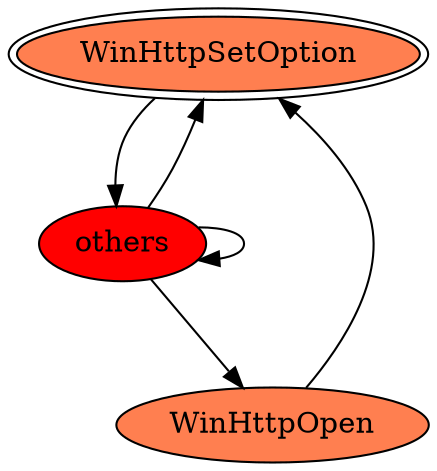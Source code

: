 digraph "./REPORTS/6755/API_PER_CATEGORY/InternetOpenUrl.exe_4564_Network Management_API_per_Category_Transition_Matrix" {
	WinHttpSetOption [label=WinHttpSetOption fillcolor=coral peripheries=2 style=filled]
	others [label=others fillcolor=red style=filled]
	WinHttpSetOption -> others [label=1.0 fontcolor=white]
	others -> WinHttpSetOption [label=0.0012 fontcolor=white]
	others -> others [label=0.9977 fontcolor=white]
	WinHttpOpen [label=WinHttpOpen fillcolor=coral style=filled]
	others -> WinHttpOpen [label=0.0012 fontcolor=white]
	WinHttpOpen -> WinHttpSetOption [label=1.0 fontcolor=white]
}
